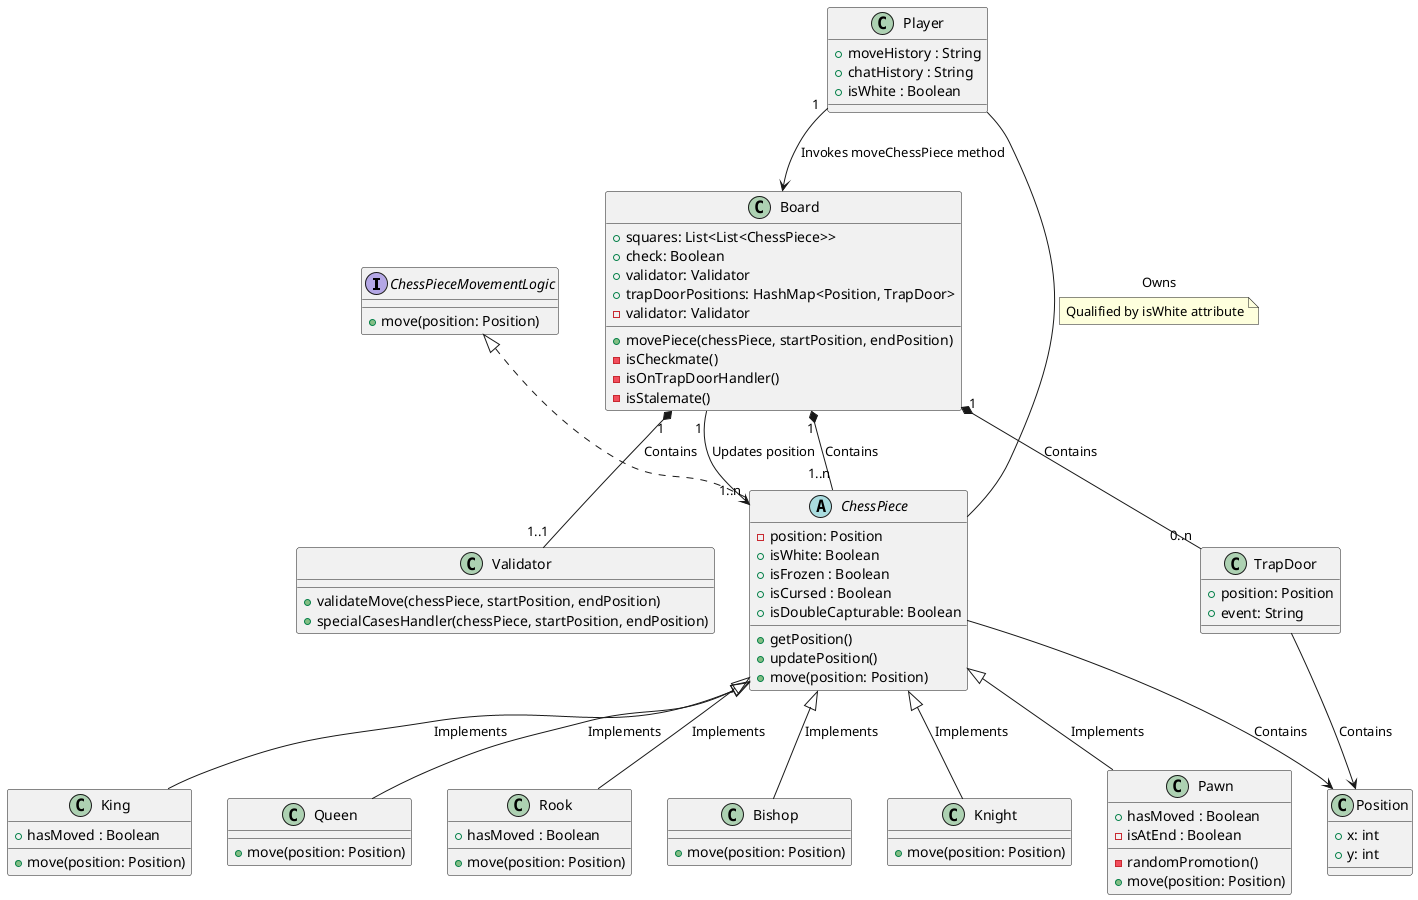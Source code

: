 @startuml

interface ChessPieceMovementLogic{
    + move(position: Position)
}

abstract class ChessPiece implements ChessPieceMovementLogic{
    - position: Position
    + isWhite: Boolean
    + isFrozen : Boolean
    + isCursed : Boolean
    + isDoubleCapturable: Boolean
    + getPosition()
    + updatePosition()
    + move(position: Position)
}

class Validator {
    + validateMove(chessPiece, startPosition, endPosition)
    + specialCasesHandler(chessPiece, startPosition, endPosition)
}

class Board {
    + squares: List<List<ChessPiece>>
    + check: Boolean
    + validator: Validator
    + trapDoorPositions: HashMap<Position, TrapDoor>
    + movePiece(chessPiece, startPosition, endPosition)
    - validator: Validator
    - isCheckmate()
    - isOnTrapDoorHandler()
    - isStalemate()
}

class TrapDoor {
    + position: Position
    + event: String
}

class Position {
    + x: int
    + y: int
}

class King {
    + hasMoved : Boolean
    + move(position: Position)
}

class Queen  {
    + move(position: Position)
}

class Rook  {
    + hasMoved : Boolean 
    + move(position: Position)
}

class Bishop {
    + move(position: Position)
}

class Knight {
    + move(position: Position)
}

class Pawn {
    + hasMoved : Boolean
    - isAtEnd : Boolean
    - randomPromotion()
    + move(position: Position)
}
' Each subclass of ChessPiece defines their move logic method

class Player {
    + moveHistory : String
    + chatHistory : String
    + isWhite : Boolean
}

Board "1" --> "1..n" ChessPiece : "Updates position" 
' ChessPieces and TrapDoors and Validators cannot exist without a board
Board "1" *-- "1..n" ChessPiece : "Contains"
Board "1" *-- "0..n" TrapDoor : "Contains"
Board "1" *-- "1..1" Validator : "Contains"
' Player can send messages to the board but the board does not need to know who the player is
Player "1" --> Board : "Invokes moveChessPiece method"

' Trapdoor and ChessPiece are associated with position as they contain Position classes as one their class memebers
TrapDoor --> Position : "Contains"
ChessPiece --> Position : "Contains"

' Player knows what piece is their own based on the attribute isWhite 
Player -- ChessPiece : "Owns" 
note on link
    Qualified by isWhite attribute
end note

ChessPiece <|-- King : "Implements"
ChessPiece <|-- Queen : "Implements"
ChessPiece <|-- Rook : "Implements"
ChessPiece <|-- Bishop : "Implements"
ChessPiece <|-- Knight : "Implements"
ChessPiece <|-- Pawn : "Implements"

@enduml

